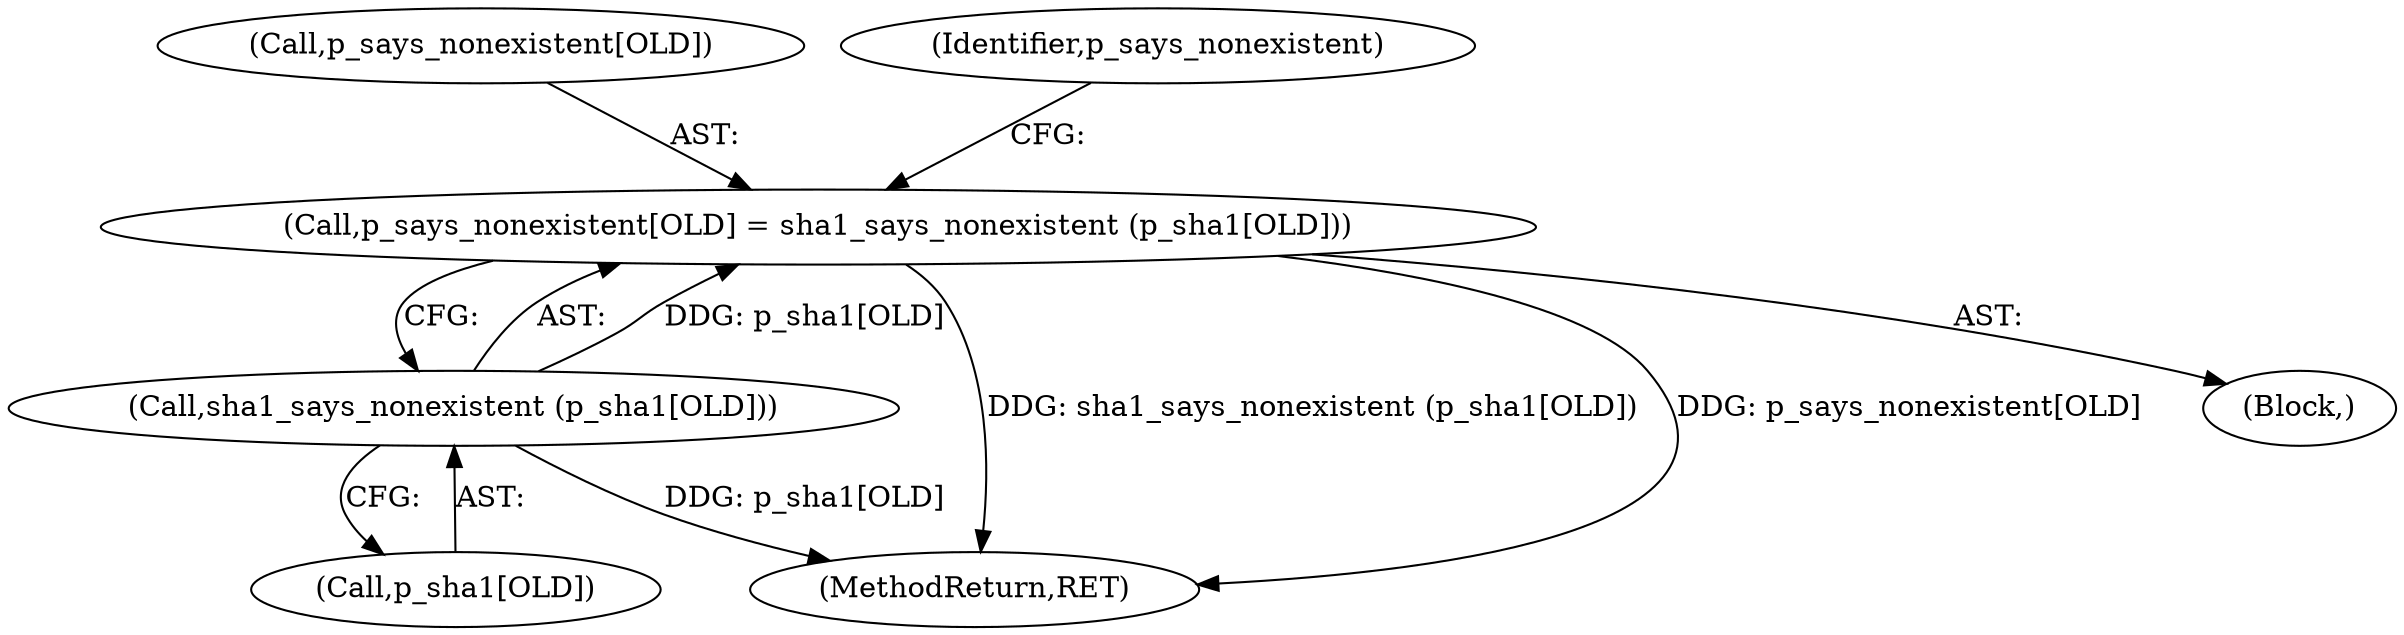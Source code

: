 digraph "0_savannah_f290f48a621867084884bfff87f8093c15195e6a@array" {
"1000921" [label="(Call,p_says_nonexistent[OLD] = sha1_says_nonexistent (p_sha1[OLD]))"];
"1000925" [label="(Call,sha1_says_nonexistent (p_sha1[OLD]))"];
"1000922" [label="(Call,p_says_nonexistent[OLD])"];
"1000931" [label="(Identifier,p_says_nonexistent)"];
"1002173" [label="(MethodReturn,RET)"];
"1000926" [label="(Call,p_sha1[OLD])"];
"1000925" [label="(Call,sha1_says_nonexistent (p_sha1[OLD]))"];
"1000921" [label="(Call,p_says_nonexistent[OLD] = sha1_says_nonexistent (p_sha1[OLD]))"];
"1000902" [label="(Block,)"];
"1000921" -> "1000902"  [label="AST: "];
"1000921" -> "1000925"  [label="CFG: "];
"1000922" -> "1000921"  [label="AST: "];
"1000925" -> "1000921"  [label="AST: "];
"1000931" -> "1000921"  [label="CFG: "];
"1000921" -> "1002173"  [label="DDG: sha1_says_nonexistent (p_sha1[OLD])"];
"1000921" -> "1002173"  [label="DDG: p_says_nonexistent[OLD]"];
"1000925" -> "1000921"  [label="DDG: p_sha1[OLD]"];
"1000925" -> "1000926"  [label="CFG: "];
"1000926" -> "1000925"  [label="AST: "];
"1000925" -> "1002173"  [label="DDG: p_sha1[OLD]"];
}
